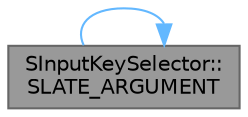 digraph "SInputKeySelector::SLATE_ARGUMENT"
{
 // INTERACTIVE_SVG=YES
 // LATEX_PDF_SIZE
  bgcolor="transparent";
  edge [fontname=Helvetica,fontsize=10,labelfontname=Helvetica,labelfontsize=10];
  node [fontname=Helvetica,fontsize=10,shape=box,height=0.2,width=0.4];
  rankdir="LR";
  Node1 [id="Node000001",label="SInputKeySelector::\lSLATE_ARGUMENT",height=0.2,width=0.4,color="gray40", fillcolor="grey60", style="filled", fontcolor="black",tooltip="The text to display while no key text is available or not selecting a key."];
  Node1 -> Node1 [id="edge1_Node000001_Node000001",color="steelblue1",style="solid",tooltip=" "];
}
